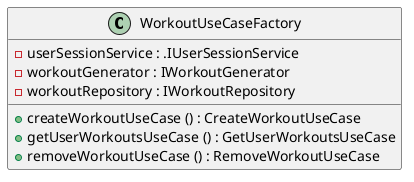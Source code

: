@startuml

class WorkoutUseCaseFactory {
	{field} -userSessionService : .IUserSessionService
	{field} -workoutGenerator : IWorkoutGenerator
	{field} -workoutRepository : IWorkoutRepository
	{method} +createWorkoutUseCase () : CreateWorkoutUseCase
	{method} +getUserWorkoutsUseCase () : GetUserWorkoutsUseCase
	{method} +removeWorkoutUseCase () : RemoveWorkoutUseCase
}






@enduml